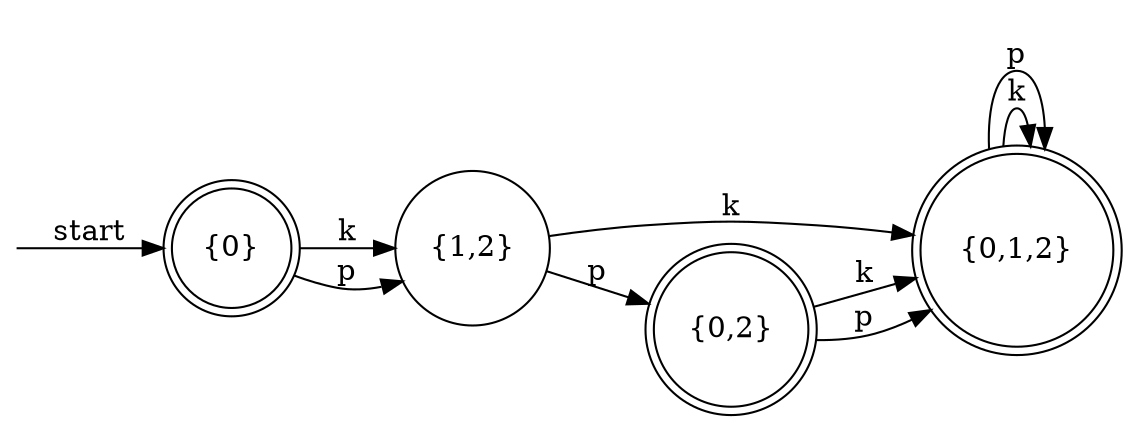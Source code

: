 digraph dfa {
    rankdir = LR;
    node [shape = doublecircle];    __start [style = invis, shape = point];
    __start -> "{0}" [ label = "start" ];
    node [shape = doublecircle]; "{0}" "{0,1,2}" "{0,2}"
    node [shape = circle];
    "{0}" -> "{1,2}" [ label = "k" ];
    "{0}" -> "{1,2}" [ label = "p" ];
    "{1,2}" -> "{0,1,2}" [ label = "k" ];
    "{1,2}" -> "{0,2}" [ label = "p" ];
    "{0,1,2}" -> "{0,1,2}" [ label = "k" ];
    "{0,1,2}" -> "{0,1,2}" [ label = "p" ];
    "{0,2}" -> "{0,1,2}" [ label = "k" ];
    "{0,2}" -> "{0,1,2}" [ label = "p" ];
}
